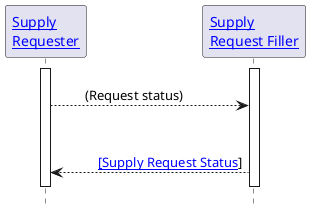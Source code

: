 @startuml

hide footbox

'!include ./style.iuml


Participant "[[actors_and_transactions.html#supply-requester Supply\nRequester]]" as SR
Participant "[[actors_and_transactions.html#supply-request-filler Supply\nRequest Filler]]" as RF

activate SR
activate RF

SR -[hidden]> RF 
SR --> RF: \t(Request status) 
SR <-- RF: \t\n\t \n\t [[StructureDefinition-SupplyRequest.html{Supply Request Status} ~[Supply Request Status]]]
SR -[hidden]> RF

deactivate SR
deactivate RF

@enduml
